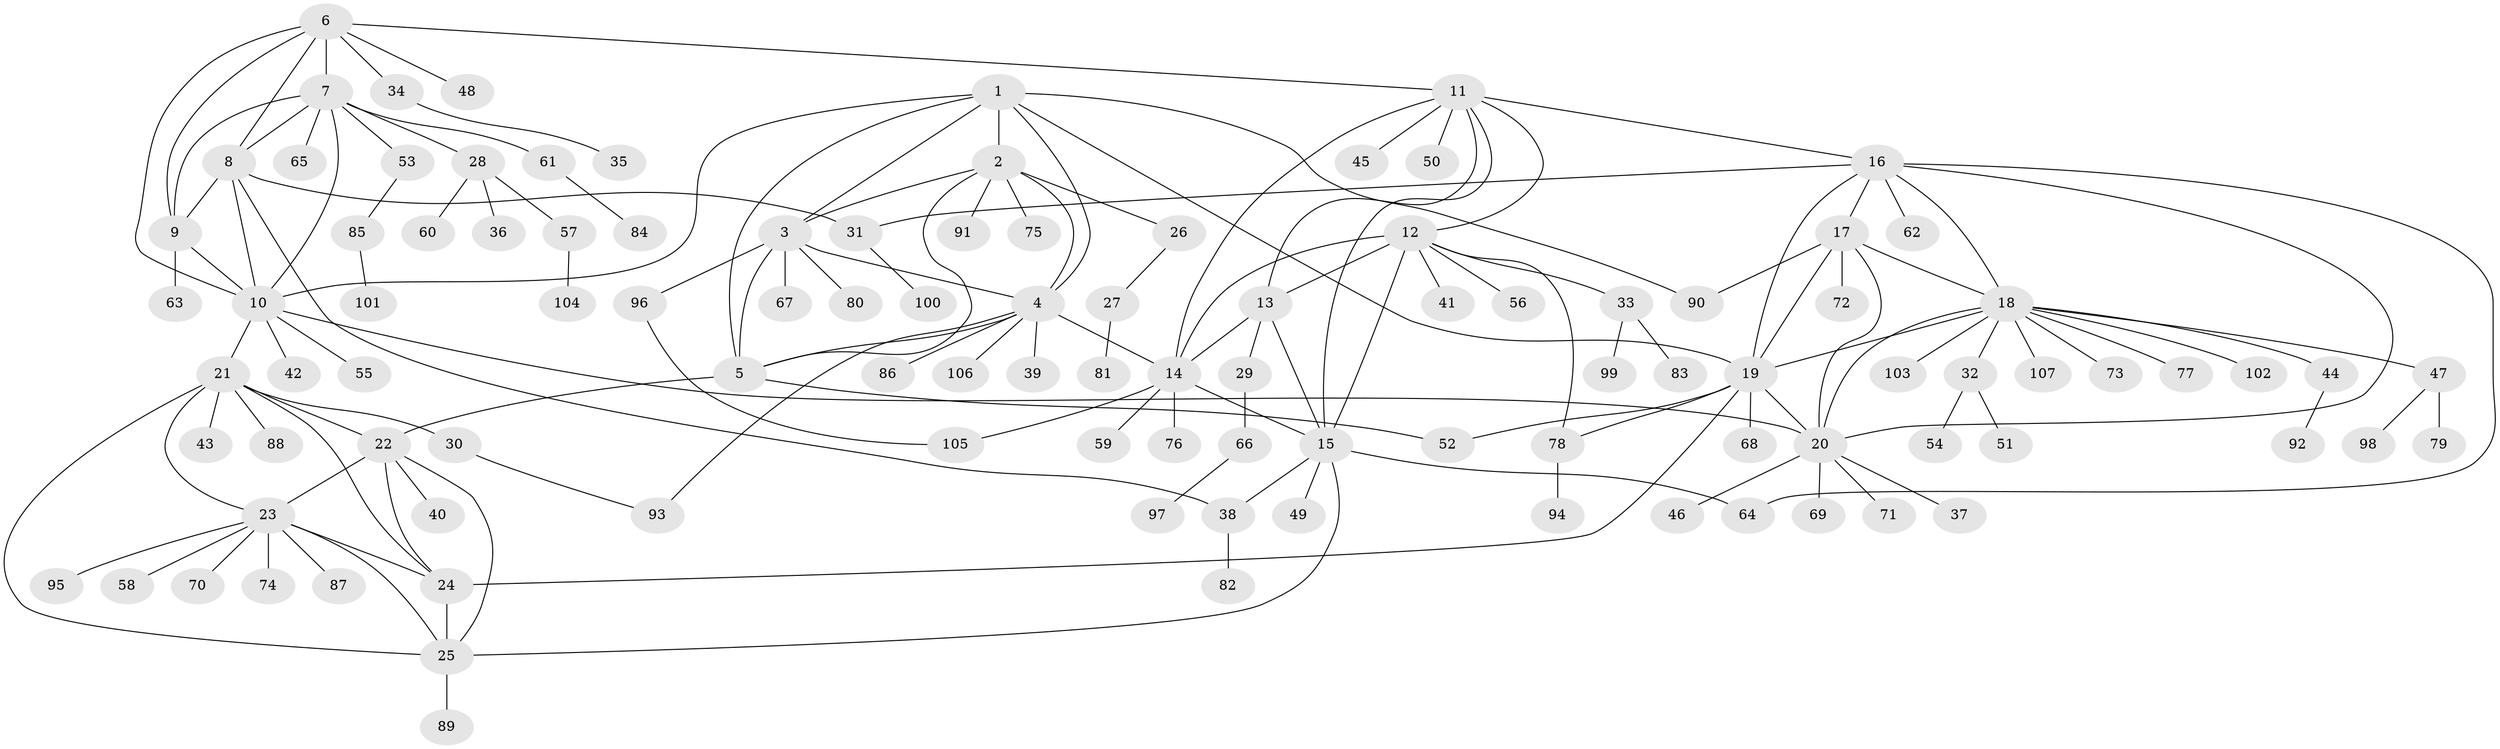 // Generated by graph-tools (version 1.1) at 2025/37/03/09/25 02:37:39]
// undirected, 107 vertices, 150 edges
graph export_dot {
graph [start="1"]
  node [color=gray90,style=filled];
  1;
  2;
  3;
  4;
  5;
  6;
  7;
  8;
  9;
  10;
  11;
  12;
  13;
  14;
  15;
  16;
  17;
  18;
  19;
  20;
  21;
  22;
  23;
  24;
  25;
  26;
  27;
  28;
  29;
  30;
  31;
  32;
  33;
  34;
  35;
  36;
  37;
  38;
  39;
  40;
  41;
  42;
  43;
  44;
  45;
  46;
  47;
  48;
  49;
  50;
  51;
  52;
  53;
  54;
  55;
  56;
  57;
  58;
  59;
  60;
  61;
  62;
  63;
  64;
  65;
  66;
  67;
  68;
  69;
  70;
  71;
  72;
  73;
  74;
  75;
  76;
  77;
  78;
  79;
  80;
  81;
  82;
  83;
  84;
  85;
  86;
  87;
  88;
  89;
  90;
  91;
  92;
  93;
  94;
  95;
  96;
  97;
  98;
  99;
  100;
  101;
  102;
  103;
  104;
  105;
  106;
  107;
  1 -- 2;
  1 -- 3;
  1 -- 4;
  1 -- 5;
  1 -- 10;
  1 -- 19;
  1 -- 90;
  2 -- 3;
  2 -- 4;
  2 -- 5;
  2 -- 26;
  2 -- 75;
  2 -- 91;
  3 -- 4;
  3 -- 5;
  3 -- 67;
  3 -- 80;
  3 -- 96;
  4 -- 5;
  4 -- 14;
  4 -- 39;
  4 -- 86;
  4 -- 93;
  4 -- 106;
  5 -- 22;
  5 -- 52;
  6 -- 7;
  6 -- 8;
  6 -- 9;
  6 -- 10;
  6 -- 11;
  6 -- 34;
  6 -- 48;
  7 -- 8;
  7 -- 9;
  7 -- 10;
  7 -- 28;
  7 -- 53;
  7 -- 61;
  7 -- 65;
  8 -- 9;
  8 -- 10;
  8 -- 31;
  8 -- 38;
  9 -- 10;
  9 -- 63;
  10 -- 20;
  10 -- 21;
  10 -- 42;
  10 -- 55;
  11 -- 12;
  11 -- 13;
  11 -- 14;
  11 -- 15;
  11 -- 16;
  11 -- 45;
  11 -- 50;
  12 -- 13;
  12 -- 14;
  12 -- 15;
  12 -- 33;
  12 -- 41;
  12 -- 56;
  12 -- 78;
  13 -- 14;
  13 -- 15;
  13 -- 29;
  14 -- 15;
  14 -- 59;
  14 -- 76;
  14 -- 105;
  15 -- 25;
  15 -- 38;
  15 -- 49;
  15 -- 64;
  16 -- 17;
  16 -- 18;
  16 -- 19;
  16 -- 20;
  16 -- 31;
  16 -- 62;
  16 -- 64;
  17 -- 18;
  17 -- 19;
  17 -- 20;
  17 -- 72;
  17 -- 90;
  18 -- 19;
  18 -- 20;
  18 -- 32;
  18 -- 44;
  18 -- 47;
  18 -- 73;
  18 -- 77;
  18 -- 102;
  18 -- 103;
  18 -- 107;
  19 -- 20;
  19 -- 24;
  19 -- 52;
  19 -- 68;
  19 -- 78;
  20 -- 37;
  20 -- 46;
  20 -- 69;
  20 -- 71;
  21 -- 22;
  21 -- 23;
  21 -- 24;
  21 -- 25;
  21 -- 30;
  21 -- 43;
  21 -- 88;
  22 -- 23;
  22 -- 24;
  22 -- 25;
  22 -- 40;
  23 -- 24;
  23 -- 25;
  23 -- 58;
  23 -- 70;
  23 -- 74;
  23 -- 87;
  23 -- 95;
  24 -- 25;
  25 -- 89;
  26 -- 27;
  27 -- 81;
  28 -- 36;
  28 -- 57;
  28 -- 60;
  29 -- 66;
  30 -- 93;
  31 -- 100;
  32 -- 51;
  32 -- 54;
  33 -- 83;
  33 -- 99;
  34 -- 35;
  38 -- 82;
  44 -- 92;
  47 -- 79;
  47 -- 98;
  53 -- 85;
  57 -- 104;
  61 -- 84;
  66 -- 97;
  78 -- 94;
  85 -- 101;
  96 -- 105;
}
